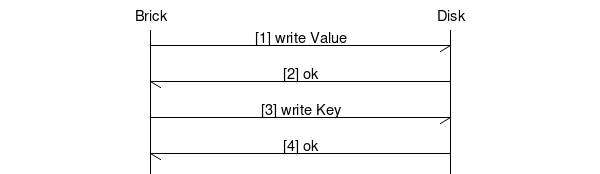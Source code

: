 ## -*- mode: graphviz-dot -*-
## vim: set syntax=dot:

##
## Copyright (c) 2005-2011 Gemini Mobile Technologies, Inc.  All rights reserved.
##
## Licensed under the Apache License, Version 2.0 (the "License");
## you may not use this file except in compliance with the License.
## You may obtain a copy of the License at
##
##     http://www.apache.org/licenses/LICENSE-2.0
##
## Unless required by applicable law or agreed to in writing, software
## distributed under the License is distributed on an "AS IS" BASIS,
## WITHOUT WARRANTIES OR CONDITIONS OF ANY KIND, either express or implied.
## See the License for the specific language governing permissions and
## limitations under the License.
##

msc {
    B [label = "Brick"],
    D [label = "Disk"];

    B -> D [label = "[1] write Value"];
    B <- D [label = "[2] ok"];

    B -> D [label = "[3] write Key"];
    B <- D [label = "[4] ok"];
}

